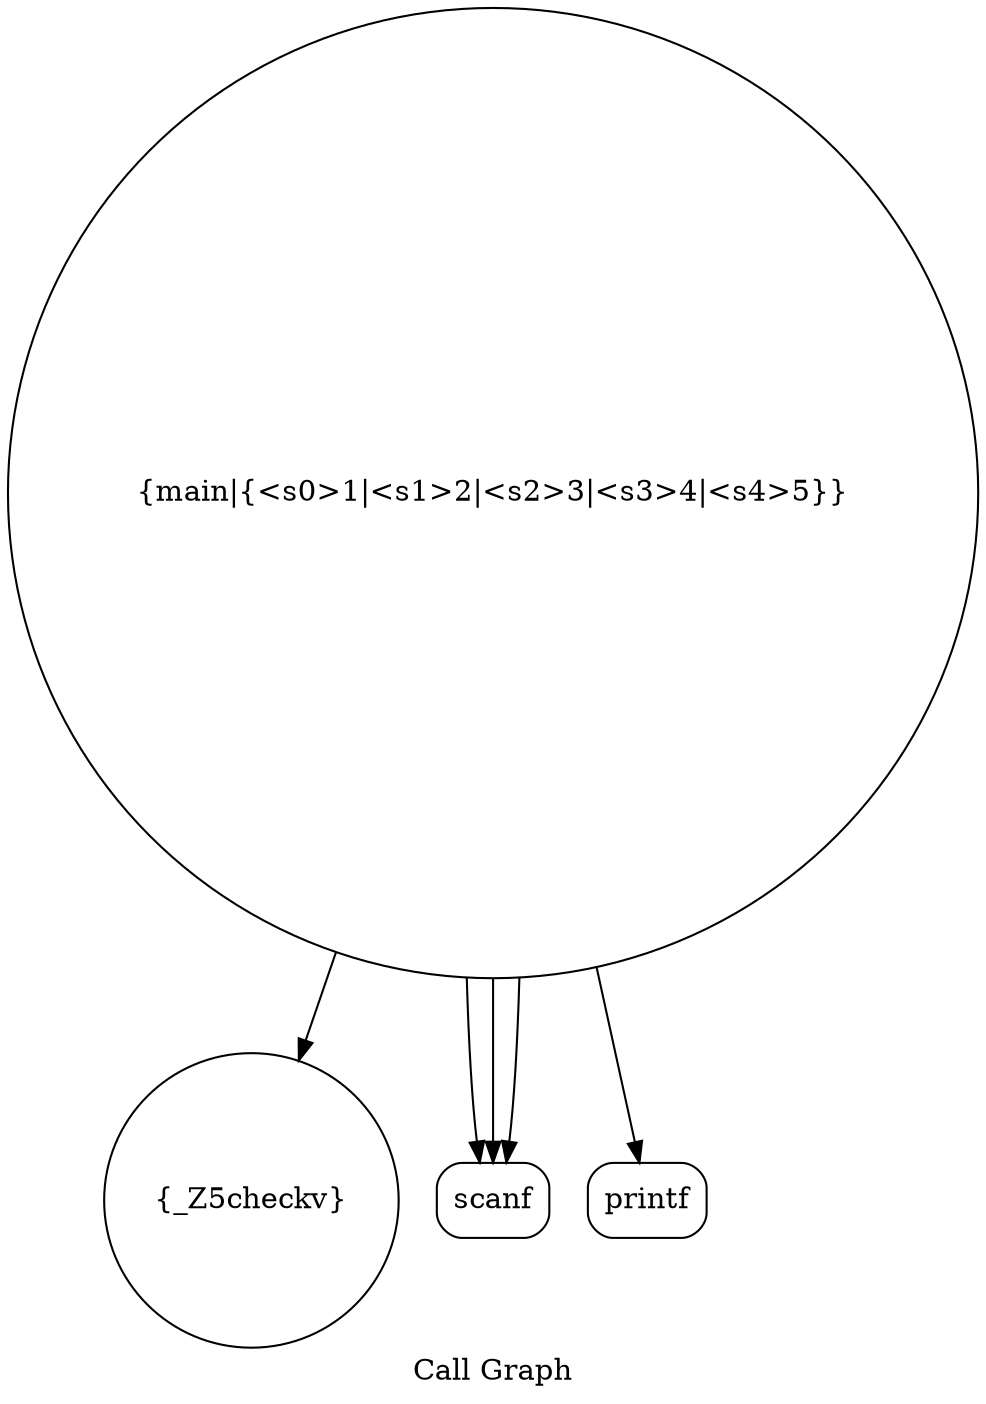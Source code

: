 digraph "Call Graph" {
	label="Call Graph";

	Node0x55f897154a00 [shape=record,shape=circle,label="{_Z5checkv}"];
	Node0x55f897154f10 [shape=record,shape=Mrecord,label="{scanf}"];
	Node0x55f897154e90 [shape=record,shape=circle,label="{main|{<s0>1|<s1>2|<s2>3|<s3>4|<s4>5}}"];
	Node0x55f897154e90:s0 -> Node0x55f897154f10[color=black];
	Node0x55f897154e90:s1 -> Node0x55f897154f10[color=black];
	Node0x55f897154e90:s2 -> Node0x55f897154f10[color=black];
	Node0x55f897154e90:s3 -> Node0x55f897154a00[color=black];
	Node0x55f897154e90:s4 -> Node0x55f897154f90[color=black];
	Node0x55f897154f90 [shape=record,shape=Mrecord,label="{printf}"];
}
